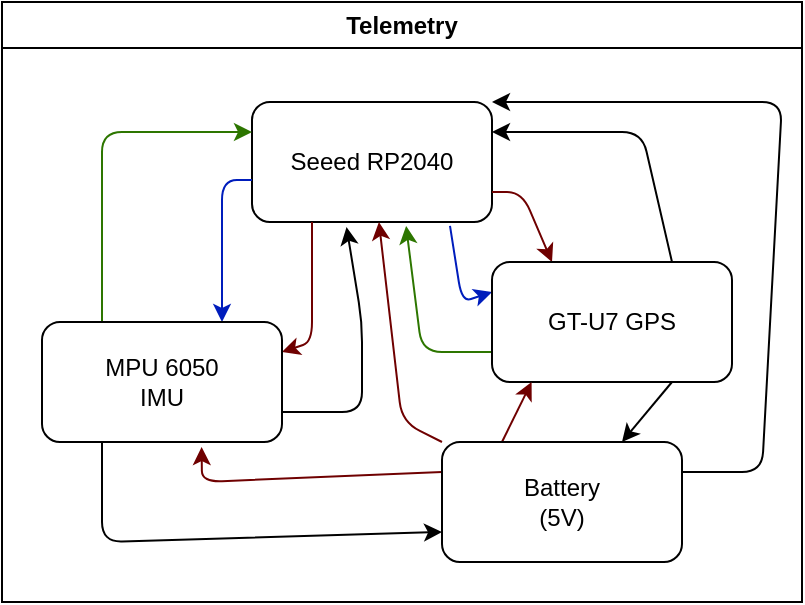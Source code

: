 <mxfile>
    <diagram id="Y87MXN8eMBDZBLDlDYcY" name="Page-1">
        <mxGraphModel dx="642" dy="1128" grid="1" gridSize="10" guides="1" tooltips="1" connect="1" arrows="1" fold="1" page="1" pageScale="1" pageWidth="850" pageHeight="1100" math="0" shadow="0">
            <root>
                <mxCell id="0"/>
                <mxCell id="1" parent="0"/>
                <mxCell id="2" value="Telemetry" style="swimlane;whiteSpace=wrap;html=1;" vertex="1" parent="1">
                    <mxGeometry x="25" y="330" width="400" height="300" as="geometry"/>
                </mxCell>
                <mxCell id="3" value="Seeed RP2040" style="rounded=1;whiteSpace=wrap;html=1;" vertex="1" parent="2">
                    <mxGeometry x="125" y="50" width="120" height="60" as="geometry"/>
                </mxCell>
                <mxCell id="4" style="edgeStyle=none;html=1;exitX=0.25;exitY=0;exitDx=0;exitDy=0;entryX=0;entryY=0.25;entryDx=0;entryDy=0;fillColor=#60a917;strokeColor=#2D7600;" edge="1" parent="2" source="9" target="3">
                    <mxGeometry relative="1" as="geometry">
                        <Array as="points">
                            <mxPoint x="50" y="65"/>
                        </Array>
                    </mxGeometry>
                </mxCell>
                <mxCell id="5" style="edgeStyle=none;html=1;exitX=0;exitY=0.65;exitDx=0;exitDy=0;entryX=0.75;entryY=0;entryDx=0;entryDy=0;fillColor=#0050ef;strokeColor=#001DBC;exitPerimeter=0;" edge="1" parent="2" source="3" target="9">
                    <mxGeometry relative="1" as="geometry">
                        <Array as="points">
                            <mxPoint x="110" y="89"/>
                        </Array>
                    </mxGeometry>
                </mxCell>
                <mxCell id="6" style="edgeStyle=none;html=1;exitX=0.25;exitY=1;exitDx=0;exitDy=0;entryX=1;entryY=0.25;entryDx=0;entryDy=0;fillColor=#a20025;strokeColor=#6F0000;" edge="1" parent="2" source="3" target="9">
                    <mxGeometry relative="1" as="geometry">
                        <Array as="points">
                            <mxPoint x="155" y="170"/>
                        </Array>
                    </mxGeometry>
                </mxCell>
                <mxCell id="7" style="edgeStyle=none;html=1;exitX=1;exitY=0.75;exitDx=0;exitDy=0;entryX=0.394;entryY=1.042;entryDx=0;entryDy=0;entryPerimeter=0;" edge="1" parent="2" source="9" target="3">
                    <mxGeometry relative="1" as="geometry">
                        <Array as="points">
                            <mxPoint x="180" y="205"/>
                            <mxPoint x="180" y="160"/>
                        </Array>
                    </mxGeometry>
                </mxCell>
                <mxCell id="8" style="edgeStyle=none;html=1;exitX=0.25;exitY=1;exitDx=0;exitDy=0;entryX=0;entryY=0.75;entryDx=0;entryDy=0;" edge="1" parent="2" source="9" target="20">
                    <mxGeometry relative="1" as="geometry">
                        <Array as="points">
                            <mxPoint x="50" y="270"/>
                        </Array>
                    </mxGeometry>
                </mxCell>
                <mxCell id="9" value="MPU 6050&lt;br&gt;IMU" style="rounded=1;whiteSpace=wrap;html=1;" vertex="1" parent="2">
                    <mxGeometry x="20" y="160" width="120" height="60" as="geometry"/>
                </mxCell>
                <mxCell id="10" style="edgeStyle=none;html=1;exitX=1;exitY=0.75;exitDx=0;exitDy=0;entryX=0.25;entryY=0;entryDx=0;entryDy=0;fillColor=#a20025;strokeColor=#6F0000;" edge="1" parent="2" source="3" target="15">
                    <mxGeometry relative="1" as="geometry">
                        <Array as="points">
                            <mxPoint x="260" y="95"/>
                        </Array>
                    </mxGeometry>
                </mxCell>
                <mxCell id="11" style="edgeStyle=none;html=1;exitX=0.75;exitY=0;exitDx=0;exitDy=0;entryX=1;entryY=0.25;entryDx=0;entryDy=0;" edge="1" parent="2" source="15" target="3">
                    <mxGeometry relative="1" as="geometry">
                        <Array as="points">
                            <mxPoint x="320" y="65"/>
                        </Array>
                    </mxGeometry>
                </mxCell>
                <mxCell id="12" style="edgeStyle=none;html=1;exitX=0.825;exitY=1.033;exitDx=0;exitDy=0;entryX=0;entryY=0.25;entryDx=0;entryDy=0;fillColor=#0050ef;strokeColor=#001DBC;exitPerimeter=0;" edge="1" parent="2" source="3" target="15">
                    <mxGeometry relative="1" as="geometry">
                        <Array as="points">
                            <mxPoint x="230" y="150"/>
                        </Array>
                    </mxGeometry>
                </mxCell>
                <mxCell id="13" style="edgeStyle=none;html=1;exitX=0;exitY=0.75;exitDx=0;exitDy=0;entryX=0.642;entryY=1.033;entryDx=0;entryDy=0;entryPerimeter=0;fillColor=#60a917;strokeColor=#2D7600;" edge="1" parent="2" source="15" target="3">
                    <mxGeometry relative="1" as="geometry">
                        <Array as="points">
                            <mxPoint x="210" y="175"/>
                        </Array>
                    </mxGeometry>
                </mxCell>
                <mxCell id="14" style="edgeStyle=none;html=1;exitX=0.75;exitY=1;exitDx=0;exitDy=0;entryX=0.75;entryY=0;entryDx=0;entryDy=0;" edge="1" parent="2" source="15" target="20">
                    <mxGeometry relative="1" as="geometry"/>
                </mxCell>
                <mxCell id="15" value="GT-U7 GPS" style="rounded=1;whiteSpace=wrap;html=1;" vertex="1" parent="2">
                    <mxGeometry x="245" y="130" width="120" height="60" as="geometry"/>
                </mxCell>
                <mxCell id="16" style="edgeStyle=none;html=1;exitX=0.25;exitY=0;exitDx=0;exitDy=0;entryX=0.165;entryY=1;entryDx=0;entryDy=0;entryPerimeter=0;fillColor=#a20025;strokeColor=#6F0000;" edge="1" parent="2" source="20" target="15">
                    <mxGeometry relative="1" as="geometry"/>
                </mxCell>
                <mxCell id="17" style="edgeStyle=none;html=1;exitX=0;exitY=0.25;exitDx=0;exitDy=0;entryX=0.665;entryY=1.042;entryDx=0;entryDy=0;entryPerimeter=0;fillColor=#a20025;strokeColor=#6F0000;" edge="1" parent="2" source="20" target="9">
                    <mxGeometry relative="1" as="geometry">
                        <Array as="points">
                            <mxPoint x="100" y="240"/>
                        </Array>
                    </mxGeometry>
                </mxCell>
                <mxCell id="18" style="edgeStyle=none;html=1;exitX=1;exitY=0.25;exitDx=0;exitDy=0;entryX=1;entryY=0;entryDx=0;entryDy=0;" edge="1" parent="2" source="20" target="3">
                    <mxGeometry relative="1" as="geometry">
                        <Array as="points">
                            <mxPoint x="380" y="235"/>
                            <mxPoint x="390" y="50"/>
                        </Array>
                    </mxGeometry>
                </mxCell>
                <mxCell id="19" style="edgeStyle=none;html=1;exitX=0;exitY=0;exitDx=0;exitDy=0;fillColor=#a20025;strokeColor=#6F0000;" edge="1" parent="2" source="20" target="3">
                    <mxGeometry relative="1" as="geometry">
                        <Array as="points">
                            <mxPoint x="200" y="210"/>
                        </Array>
                    </mxGeometry>
                </mxCell>
                <mxCell id="20" value="Battery&lt;br&gt;(5V)" style="rounded=1;whiteSpace=wrap;html=1;" vertex="1" parent="2">
                    <mxGeometry x="220" y="220" width="120" height="60" as="geometry"/>
                </mxCell>
            </root>
        </mxGraphModel>
    </diagram>
</mxfile>